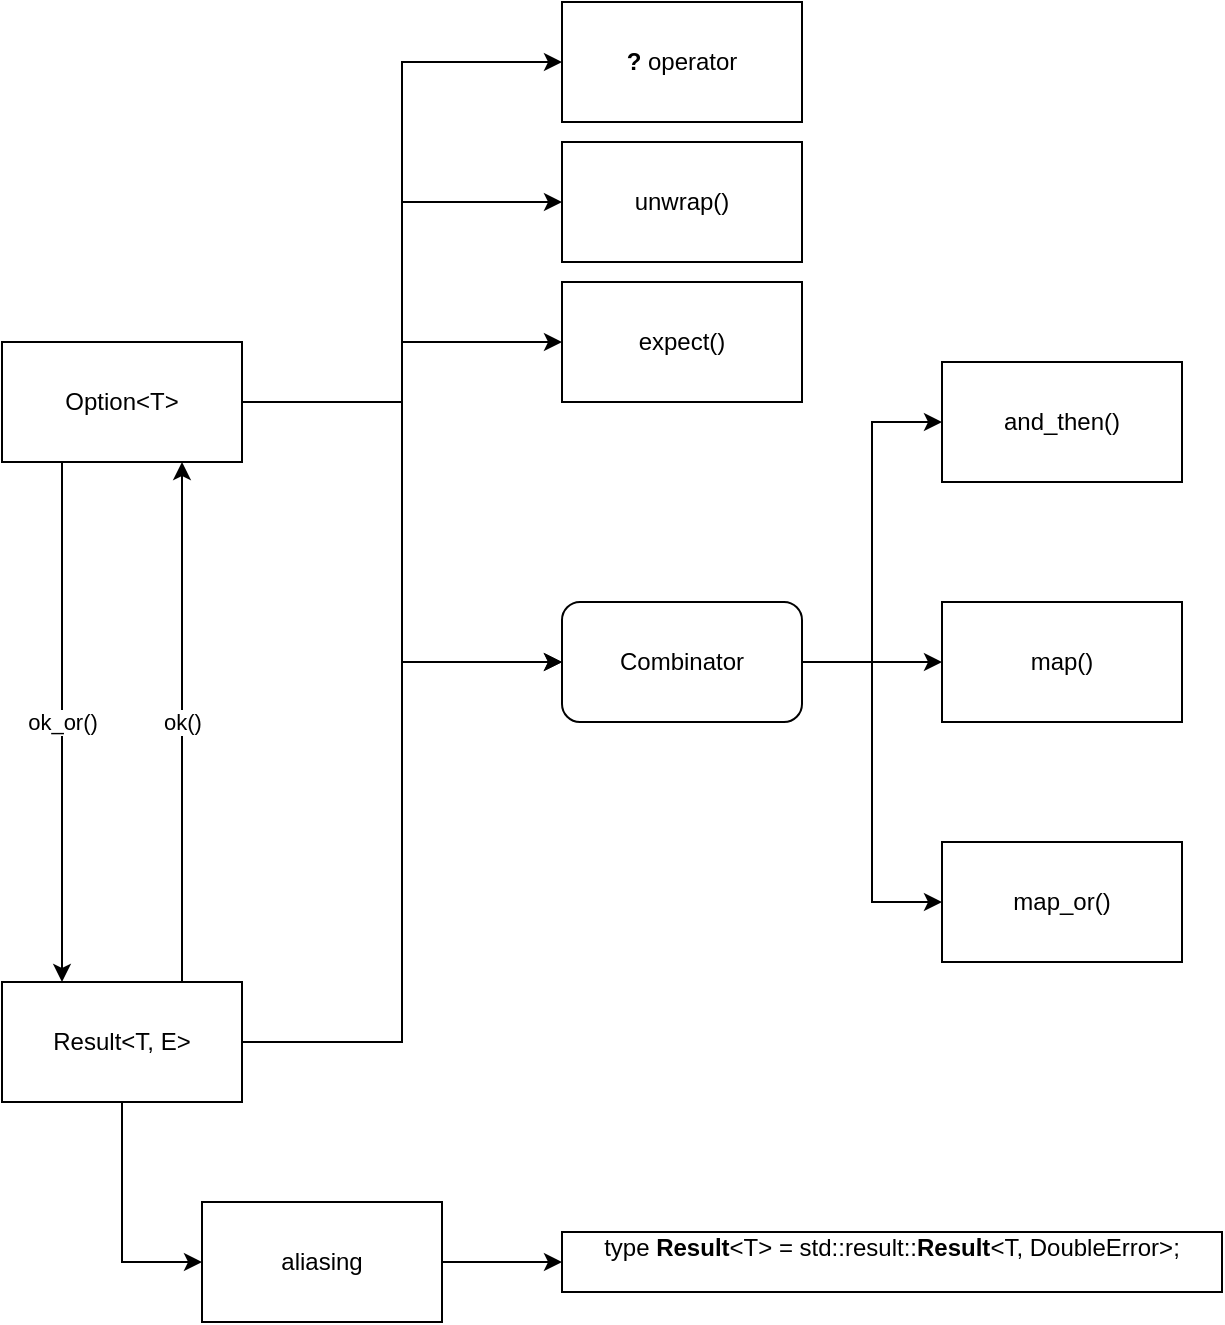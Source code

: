 <mxfile version="18.1.1" type="github" pages="2">
  <diagram id="wVFPlVG3b40hQODtw27G" name="Option&lt;T&gt; and Result&lt;T, E&gt;">
    <mxGraphModel dx="3081" dy="867" grid="1" gridSize="10" guides="1" tooltips="1" connect="1" arrows="1" fold="1" page="1" pageScale="1" pageWidth="827" pageHeight="1169" math="0" shadow="0">
      <root>
        <mxCell id="0" />
        <mxCell id="1" parent="0" />
        <mxCell id="KARZq6BzEJJUkYw1hpYx-4" style="edgeStyle=orthogonalEdgeStyle;rounded=0;orthogonalLoop=1;jettySize=auto;html=1;entryX=0;entryY=0.5;entryDx=0;entryDy=0;" edge="1" parent="1" source="2KA56XZCgU1rSsyJViuN-1" target="KARZq6BzEJJUkYw1hpYx-3">
          <mxGeometry relative="1" as="geometry" />
        </mxCell>
        <mxCell id="KARZq6BzEJJUkYw1hpYx-10" style="edgeStyle=orthogonalEdgeStyle;rounded=0;orthogonalLoop=1;jettySize=auto;html=1;entryX=0;entryY=0.5;entryDx=0;entryDy=0;" edge="1" parent="1" source="2KA56XZCgU1rSsyJViuN-1" target="2KA56XZCgU1rSsyJViuN-6">
          <mxGeometry relative="1" as="geometry" />
        </mxCell>
        <mxCell id="KARZq6BzEJJUkYw1hpYx-13" style="edgeStyle=orthogonalEdgeStyle;rounded=0;orthogonalLoop=1;jettySize=auto;html=1;entryX=0;entryY=0.5;entryDx=0;entryDy=0;" edge="1" parent="1" source="2KA56XZCgU1rSsyJViuN-1" target="KARZq6BzEJJUkYw1hpYx-12">
          <mxGeometry relative="1" as="geometry" />
        </mxCell>
        <mxCell id="VNILwtbuuGtBTjnTMXv8-21" value="ok_or()" style="edgeStyle=orthogonalEdgeStyle;rounded=0;orthogonalLoop=1;jettySize=auto;html=1;entryX=0.25;entryY=0;entryDx=0;entryDy=0;" edge="1" parent="1" source="2KA56XZCgU1rSsyJViuN-1" target="VNILwtbuuGtBTjnTMXv8-7">
          <mxGeometry relative="1" as="geometry">
            <Array as="points">
              <mxPoint x="-60" y="360" />
              <mxPoint x="-60" y="360" />
            </Array>
          </mxGeometry>
        </mxCell>
        <mxCell id="fBPxxS6dOhS0FlbmGzNQ-2" style="edgeStyle=orthogonalEdgeStyle;rounded=0;orthogonalLoop=1;jettySize=auto;html=1;entryX=0;entryY=0.5;entryDx=0;entryDy=0;" edge="1" parent="1" source="2KA56XZCgU1rSsyJViuN-1" target="fBPxxS6dOhS0FlbmGzNQ-1">
          <mxGeometry relative="1" as="geometry" />
        </mxCell>
        <mxCell id="2KA56XZCgU1rSsyJViuN-1" value="Option&amp;lt;T&amp;gt;" style="rounded=0;whiteSpace=wrap;html=1;" vertex="1" parent="1">
          <mxGeometry x="-90" y="200" width="120" height="60" as="geometry" />
        </mxCell>
        <mxCell id="2KA56XZCgU1rSsyJViuN-2" value="map()" style="whiteSpace=wrap;html=1;rounded=0;" vertex="1" parent="1">
          <mxGeometry x="380" y="330" width="120" height="60" as="geometry" />
        </mxCell>
        <mxCell id="2KA56XZCgU1rSsyJViuN-4" value="and_then()" style="rounded=0;whiteSpace=wrap;html=1;" vertex="1" parent="1">
          <mxGeometry x="380" y="210" width="120" height="60" as="geometry" />
        </mxCell>
        <mxCell id="2KA56XZCgU1rSsyJViuN-6" value="&lt;b&gt;? &lt;/b&gt;operator" style="rounded=0;whiteSpace=wrap;html=1;" vertex="1" parent="1">
          <mxGeometry x="190" y="30" width="120" height="60" as="geometry" />
        </mxCell>
        <mxCell id="KARZq6BzEJJUkYw1hpYx-6" style="edgeStyle=orthogonalEdgeStyle;rounded=0;orthogonalLoop=1;jettySize=auto;html=1;entryX=0;entryY=0.5;entryDx=0;entryDy=0;" edge="1" parent="1" source="KARZq6BzEJJUkYw1hpYx-3" target="2KA56XZCgU1rSsyJViuN-4">
          <mxGeometry relative="1" as="geometry" />
        </mxCell>
        <mxCell id="KARZq6BzEJJUkYw1hpYx-7" style="edgeStyle=orthogonalEdgeStyle;rounded=0;orthogonalLoop=1;jettySize=auto;html=1;entryX=0;entryY=0.5;entryDx=0;entryDy=0;" edge="1" parent="1" source="KARZq6BzEJJUkYw1hpYx-3" target="2KA56XZCgU1rSsyJViuN-2">
          <mxGeometry relative="1" as="geometry" />
        </mxCell>
        <mxCell id="KARZq6BzEJJUkYw1hpYx-9" style="edgeStyle=orthogonalEdgeStyle;rounded=0;orthogonalLoop=1;jettySize=auto;html=1;entryX=0;entryY=0.5;entryDx=0;entryDy=0;" edge="1" parent="1" source="KARZq6BzEJJUkYw1hpYx-3" target="KARZq6BzEJJUkYw1hpYx-8">
          <mxGeometry relative="1" as="geometry" />
        </mxCell>
        <mxCell id="KARZq6BzEJJUkYw1hpYx-3" value="Combinator" style="rounded=1;whiteSpace=wrap;html=1;" vertex="1" parent="1">
          <mxGeometry x="190" y="330" width="120" height="60" as="geometry" />
        </mxCell>
        <mxCell id="KARZq6BzEJJUkYw1hpYx-8" value="map_or()" style="rounded=0;whiteSpace=wrap;html=1;" vertex="1" parent="1">
          <mxGeometry x="380" y="450" width="120" height="60" as="geometry" />
        </mxCell>
        <mxCell id="KARZq6BzEJJUkYw1hpYx-12" value="unwrap()" style="rounded=0;whiteSpace=wrap;html=1;" vertex="1" parent="1">
          <mxGeometry x="190" y="100" width="120" height="60" as="geometry" />
        </mxCell>
        <mxCell id="VNILwtbuuGtBTjnTMXv8-19" style="edgeStyle=orthogonalEdgeStyle;rounded=0;orthogonalLoop=1;jettySize=auto;html=1;entryX=0;entryY=0.5;entryDx=0;entryDy=0;" edge="1" parent="1" source="VNILwtbuuGtBTjnTMXv8-7" target="KARZq6BzEJJUkYw1hpYx-3">
          <mxGeometry relative="1" as="geometry" />
        </mxCell>
        <mxCell id="VNILwtbuuGtBTjnTMXv8-20" style="edgeStyle=orthogonalEdgeStyle;rounded=0;orthogonalLoop=1;jettySize=auto;html=1;entryX=0;entryY=0.5;entryDx=0;entryDy=0;exitX=0.5;exitY=1;exitDx=0;exitDy=0;" edge="1" parent="1" source="VNILwtbuuGtBTjnTMXv8-7" target="VNILwtbuuGtBTjnTMXv8-13">
          <mxGeometry relative="1" as="geometry" />
        </mxCell>
        <mxCell id="VNILwtbuuGtBTjnTMXv8-22" value="ok()" style="edgeStyle=orthogonalEdgeStyle;rounded=0;orthogonalLoop=1;jettySize=auto;html=1;entryX=0.75;entryY=1;entryDx=0;entryDy=0;exitX=0.75;exitY=0;exitDx=0;exitDy=0;" edge="1" parent="1" source="VNILwtbuuGtBTjnTMXv8-7" target="2KA56XZCgU1rSsyJViuN-1">
          <mxGeometry relative="1" as="geometry" />
        </mxCell>
        <mxCell id="VNILwtbuuGtBTjnTMXv8-7" value="Result&amp;lt;T, E&amp;gt;" style="rounded=0;whiteSpace=wrap;html=1;" vertex="1" parent="1">
          <mxGeometry x="-90" y="520" width="120" height="60" as="geometry" />
        </mxCell>
        <mxCell id="VNILwtbuuGtBTjnTMXv8-12" value="" style="edgeStyle=orthogonalEdgeStyle;rounded=0;orthogonalLoop=1;jettySize=auto;html=1;" edge="1" parent="1" source="VNILwtbuuGtBTjnTMXv8-13" target="VNILwtbuuGtBTjnTMXv8-14">
          <mxGeometry relative="1" as="geometry" />
        </mxCell>
        <mxCell id="VNILwtbuuGtBTjnTMXv8-13" value="aliasing" style="rounded=0;whiteSpace=wrap;html=1;" vertex="1" parent="1">
          <mxGeometry x="10" y="630" width="120" height="60" as="geometry" />
        </mxCell>
        <mxCell id="VNILwtbuuGtBTjnTMXv8-14" value="&lt;div&gt;type &lt;b&gt;Result&lt;/b&gt;&amp;lt;T&amp;gt; = std::result::&lt;b&gt;Result&lt;/b&gt;&amp;lt;T, DoubleError&amp;gt;;&lt;/div&gt;&lt;div&gt;&lt;br&gt;&lt;/div&gt;" style="rounded=0;whiteSpace=wrap;html=1;" vertex="1" parent="1">
          <mxGeometry x="190" y="645" width="330" height="30" as="geometry" />
        </mxCell>
        <mxCell id="fBPxxS6dOhS0FlbmGzNQ-1" value="expect()" style="rounded=0;whiteSpace=wrap;html=1;" vertex="1" parent="1">
          <mxGeometry x="190" y="170" width="120" height="60" as="geometry" />
        </mxCell>
      </root>
    </mxGraphModel>
  </diagram>
  <diagram id="OSh_Hhkz2wGe0IQhnorE" name="TBD">
    <mxGraphModel dx="2254" dy="867" grid="1" gridSize="10" guides="1" tooltips="1" connect="1" arrows="1" fold="1" page="1" pageScale="1" pageWidth="827" pageHeight="1169" math="0" shadow="0">
      <root>
        <mxCell id="0" />
        <mxCell id="1" parent="0" />
      </root>
    </mxGraphModel>
  </diagram>
</mxfile>
